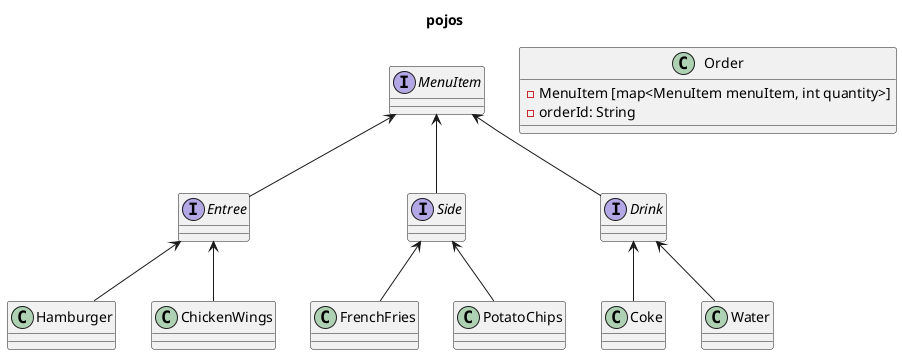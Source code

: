 @startuml
'https://plantuml.com/class-diagram


title pojos

Interface MenuItem
Interface Entree
Interface Side
Interface Drink

Class Hamburger
Class ChickenWings
Class FrenchFries
Class PotatoChips
Class Coke
Class Water


MenuItem <-- Entree
MenuItem <-- Side
MenuItem <-- Drink


Entree <-- Hamburger
Entree <--ChickenWings
Side <-- FrenchFries
Side <-- PotatoChips
Drink <-- Coke
Drink <-- Water

'DynamoDbTable holds each menu item as a key/value map pair with
'the key being the MenuItem and the value being the specific price

Class Order {
- MenuItem [map<MenuItem menuItem, int quantity>]
- orderId: String
}

newpage

Class CreateOrderRequest {
-Order
-customerId
}


Class OrderDao {
- DynamoDbMapper
createOrder(Order)
getOrder(orderId)
updateOrder(orderId, Order)
deleteOrder(orderId)
}


newpage
title activities

Class CreateOrderActivity{
-MenuItem
}









'abstract class AbstractList
'abstract AbstractCollection
'interface List
'interface Collection
'
'List <|-- AbstractList
'Collection <|-- AbstractCollection
'
'Collection <|- List
'AbstractCollection <|- AbstractList
'AbstractList <|-- ArrayList
'
'class ArrayList {
'Object[] elementData
'size()
'}
'
'enum TimeUnit {
'DAYS
'HOURS
'MINUTES
'}

@enduml